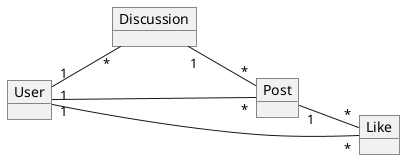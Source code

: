 @startuml

left to right direction

object User {

}

object Discussion {

}

object Post {

}

object Like {

}

Discussion "1" -- "*" Post
Post "1" -- "*" Like
User "1" -- "*" Like
User "1" -- "*" Discussion
User "1" -- "*" Post

@enduml